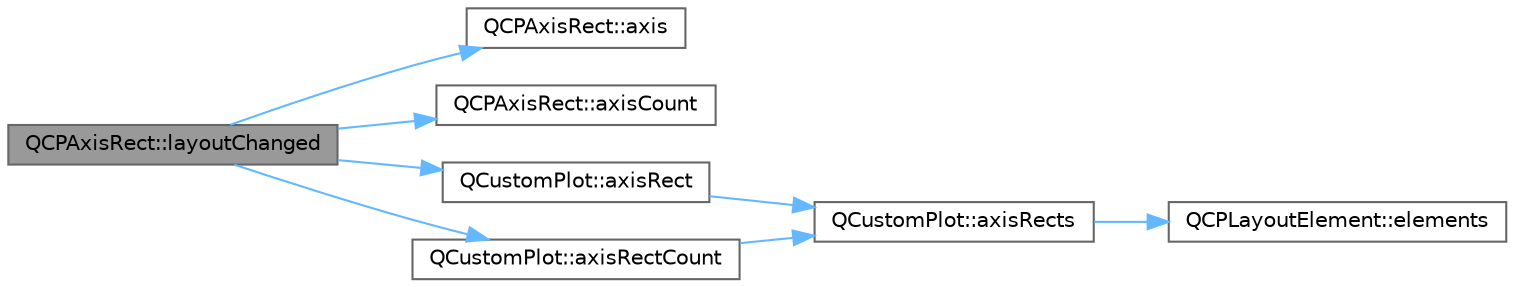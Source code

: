 digraph "QCPAxisRect::layoutChanged"
{
 // LATEX_PDF_SIZE
  bgcolor="transparent";
  edge [fontname=Helvetica,fontsize=10,labelfontname=Helvetica,labelfontsize=10];
  node [fontname=Helvetica,fontsize=10,shape=box,height=0.2,width=0.4];
  rankdir="LR";
  Node1 [label="QCPAxisRect::layoutChanged",height=0.2,width=0.4,color="gray40", fillcolor="grey60", style="filled", fontcolor="black",tooltip=" "];
  Node1 -> Node2 [color="steelblue1",style="solid"];
  Node2 [label="QCPAxisRect::axis",height=0.2,width=0.4,color="grey40", fillcolor="white", style="filled",URL="$class_q_c_p_axis_rect.html#a583ae4f6d78b601b732183f6cabecbe1",tooltip=" "];
  Node1 -> Node3 [color="steelblue1",style="solid"];
  Node3 [label="QCPAxisRect::axisCount",height=0.2,width=0.4,color="grey40", fillcolor="white", style="filled",URL="$class_q_c_p_axis_rect.html#a85b321acec0f694d8b5fdeafdbff3133",tooltip=" "];
  Node1 -> Node4 [color="steelblue1",style="solid"];
  Node4 [label="QCustomPlot::axisRect",height=0.2,width=0.4,color="grey40", fillcolor="white", style="filled",URL="$class_q_custom_plot.html#ae5eefcb5f6ca26689b1fd4f6e25b42f9",tooltip=" "];
  Node4 -> Node5 [color="steelblue1",style="solid"];
  Node5 [label="QCustomPlot::axisRects",height=0.2,width=0.4,color="grey40", fillcolor="white", style="filled",URL="$class_q_custom_plot.html#a12af771429e2d7e313c8c5d5fca068fe",tooltip=" "];
  Node5 -> Node6 [color="steelblue1",style="solid"];
  Node6 [label="QCPLayoutElement::elements",height=0.2,width=0.4,color="grey40", fillcolor="white", style="filled",URL="$class_q_c_p_layout_element.html#a76dec8cb31e498994a944d7647a43309",tooltip=" "];
  Node1 -> Node7 [color="steelblue1",style="solid"];
  Node7 [label="QCustomPlot::axisRectCount",height=0.2,width=0.4,color="grey40", fillcolor="white", style="filled",URL="$class_q_custom_plot.html#a8f85940aaac50efb466287d9d2d04ec6",tooltip=" "];
  Node7 -> Node5 [color="steelblue1",style="solid"];
}
